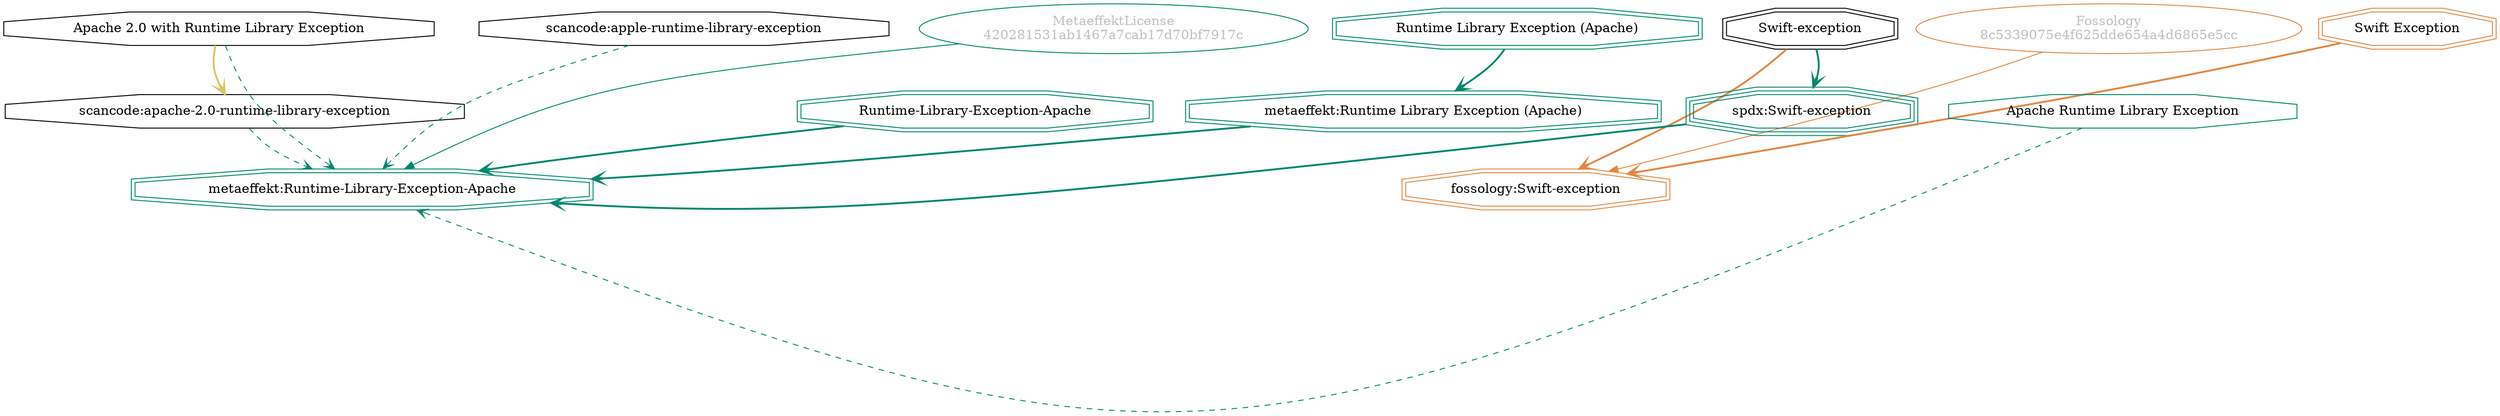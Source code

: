strict digraph {
    node [shape=box];
    graph [splines=curved];
    11746 [label="scancode:apache-2.0-runtime-library-exception"
          ,shape=octagon];
    11748 [label="Apache 2.0 with Runtime Library Exception"
          ,shape=octagon];
    11857 [label="scancode:apple-runtime-library-exception"
          ,shape=octagon];
    27813 [label="Fossology\n8c5339075e4f625dde654a4d6865e5cc"
          ,fontcolor=gray
          ,color="#e18745"
          ,fillcolor="beige;1"
          ,shape=ellipse];
    27814 [label="fossology:Swift-exception"
          ,color="#e18745"
          ,shape=doubleoctagon];
    27815 [label="Swift-exception"
          ,shape=doubleoctagon];
    27816 [label="Swift Exception"
          ,color="#e18745"
          ,shape=doubleoctagon];
    47768 [label="MetaeffektLicense\n420281531ab1467a7cab17d70bf7917c"
          ,fontcolor=gray
          ,color="#00876c"
          ,fillcolor="beige;1"
          ,shape=ellipse];
    47769 [label="metaeffekt:Runtime-Library-Exception-Apache"
          ,color="#00876c"
          ,shape=doubleoctagon];
    47770 [label="Runtime-Library-Exception-Apache"
          ,color="#00876c"
          ,shape=doubleoctagon];
    47771 [label="metaeffekt:Runtime Library Exception (Apache)"
          ,color="#00876c"
          ,shape=doubleoctagon];
    47772 [label="Runtime Library Exception (Apache)"
          ,color="#00876c"
          ,shape=doubleoctagon];
    47773 [label="spdx:Swift-exception"
          ,color="#00876c"
          ,shape=tripleoctagon];
    47774 [label="Apache Runtime Library Exception"
          ,color="#00876c"
          ,shape=octagon];
    11746 -> 47769 [style=dashed
                   ,arrowhead=vee
                   ,weight=0.5
                   ,color="#00876c"];
    11748 -> 11746 [style=bold
                   ,arrowhead=vee
                   ,weight=0.7
                   ,color="#dac767"];
    11748 -> 47769 [style=dashed
                   ,arrowhead=vee
                   ,weight=0.5
                   ,color="#00876c"];
    11857 -> 47769 [style=dashed
                   ,arrowhead=vee
                   ,weight=0.5
                   ,color="#00876c"];
    27813 -> 27814 [weight=0.5
                   ,color="#e18745"];
    27815 -> 27814 [style=bold
                   ,arrowhead=vee
                   ,weight=0.7
                   ,color="#e18745"];
    27815 -> 47773 [style=bold
                   ,arrowhead=vee
                   ,weight=0.7
                   ,color="#00876c"];
    27816 -> 27814 [style=bold
                   ,arrowhead=vee
                   ,weight=0.7
                   ,color="#e18745"];
    47768 -> 47769 [weight=0.5
                   ,color="#00876c"];
    47770 -> 47769 [style=bold
                   ,arrowhead=vee
                   ,weight=0.7
                   ,color="#00876c"];
    47771 -> 47769 [style=bold
                   ,arrowhead=vee
                   ,weight=0.7
                   ,color="#00876c"];
    47772 -> 47771 [style=bold
                   ,arrowhead=vee
                   ,weight=0.7
                   ,color="#00876c"];
    47773 -> 47769 [style=bold
                   ,arrowhead=vee
                   ,weight=0.7
                   ,color="#00876c"];
    47774 -> 47769 [style=dashed
                   ,arrowhead=vee
                   ,weight=0.5
                   ,color="#00876c"];
}
